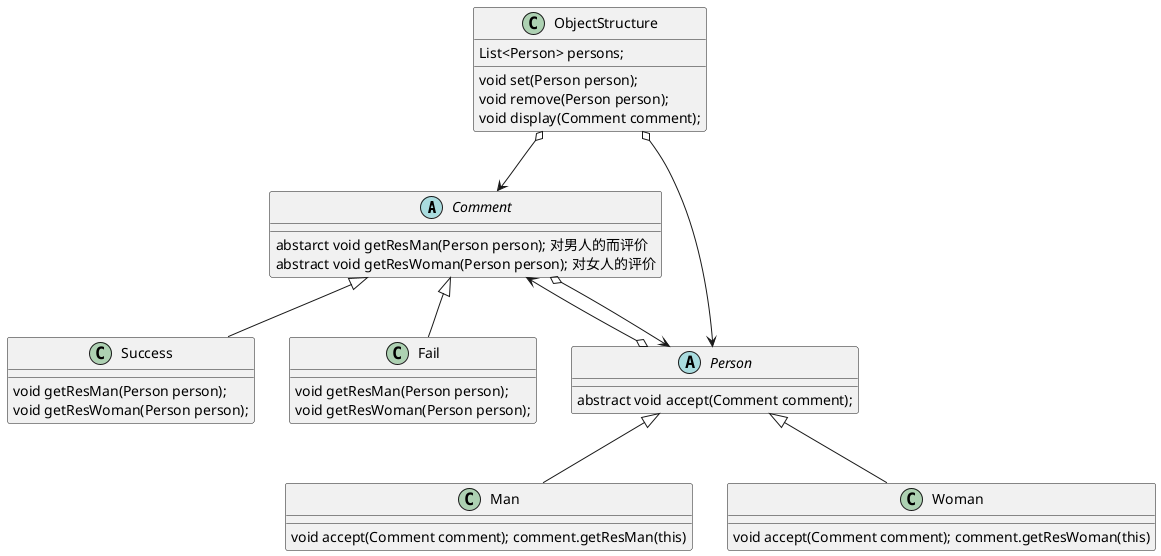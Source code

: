 @startuml
abstract class Comment{
    abstarct void getResMan(Person person); 对男人的而评价
    abstract void getResWoman(Person person); 对女人的评价
}

class Success extends Comment{
    void getResMan(Person person);
    void getResWoman(Person person);
}

class Fail extends Comment{
    void getResMan(Person person);
    void getResWoman(Person person);
}


abstract class Person{
    abstract void accept(Comment comment);
}

class Man extends Person{
    void accept(Comment comment); comment.getResMan(this)
}

class Woman extends Person{
    void accept(Comment comment); comment.getResWoman(this)
}

class ObjectStructure{
    List<Person> persons;
    void set(Person person);
    void remove(Person person);
    void display(Comment comment);
}

Comment <--o Person
Person <--o Comment
ObjectStructure o--> Comment
ObjectStructure o--> Person
@enduml